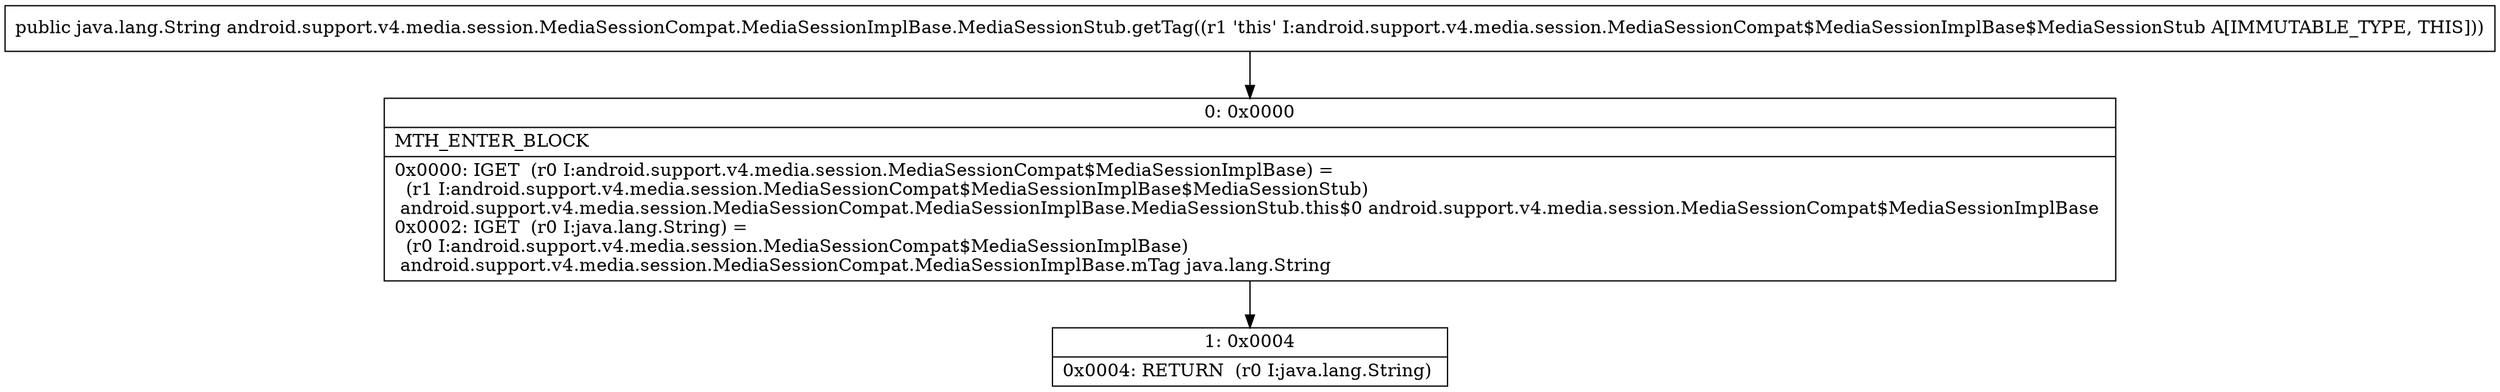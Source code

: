 digraph "CFG forandroid.support.v4.media.session.MediaSessionCompat.MediaSessionImplBase.MediaSessionStub.getTag()Ljava\/lang\/String;" {
Node_0 [shape=record,label="{0\:\ 0x0000|MTH_ENTER_BLOCK\l|0x0000: IGET  (r0 I:android.support.v4.media.session.MediaSessionCompat$MediaSessionImplBase) = \l  (r1 I:android.support.v4.media.session.MediaSessionCompat$MediaSessionImplBase$MediaSessionStub)\l android.support.v4.media.session.MediaSessionCompat.MediaSessionImplBase.MediaSessionStub.this$0 android.support.v4.media.session.MediaSessionCompat$MediaSessionImplBase \l0x0002: IGET  (r0 I:java.lang.String) = \l  (r0 I:android.support.v4.media.session.MediaSessionCompat$MediaSessionImplBase)\l android.support.v4.media.session.MediaSessionCompat.MediaSessionImplBase.mTag java.lang.String \l}"];
Node_1 [shape=record,label="{1\:\ 0x0004|0x0004: RETURN  (r0 I:java.lang.String) \l}"];
MethodNode[shape=record,label="{public java.lang.String android.support.v4.media.session.MediaSessionCompat.MediaSessionImplBase.MediaSessionStub.getTag((r1 'this' I:android.support.v4.media.session.MediaSessionCompat$MediaSessionImplBase$MediaSessionStub A[IMMUTABLE_TYPE, THIS])) }"];
MethodNode -> Node_0;
Node_0 -> Node_1;
}

